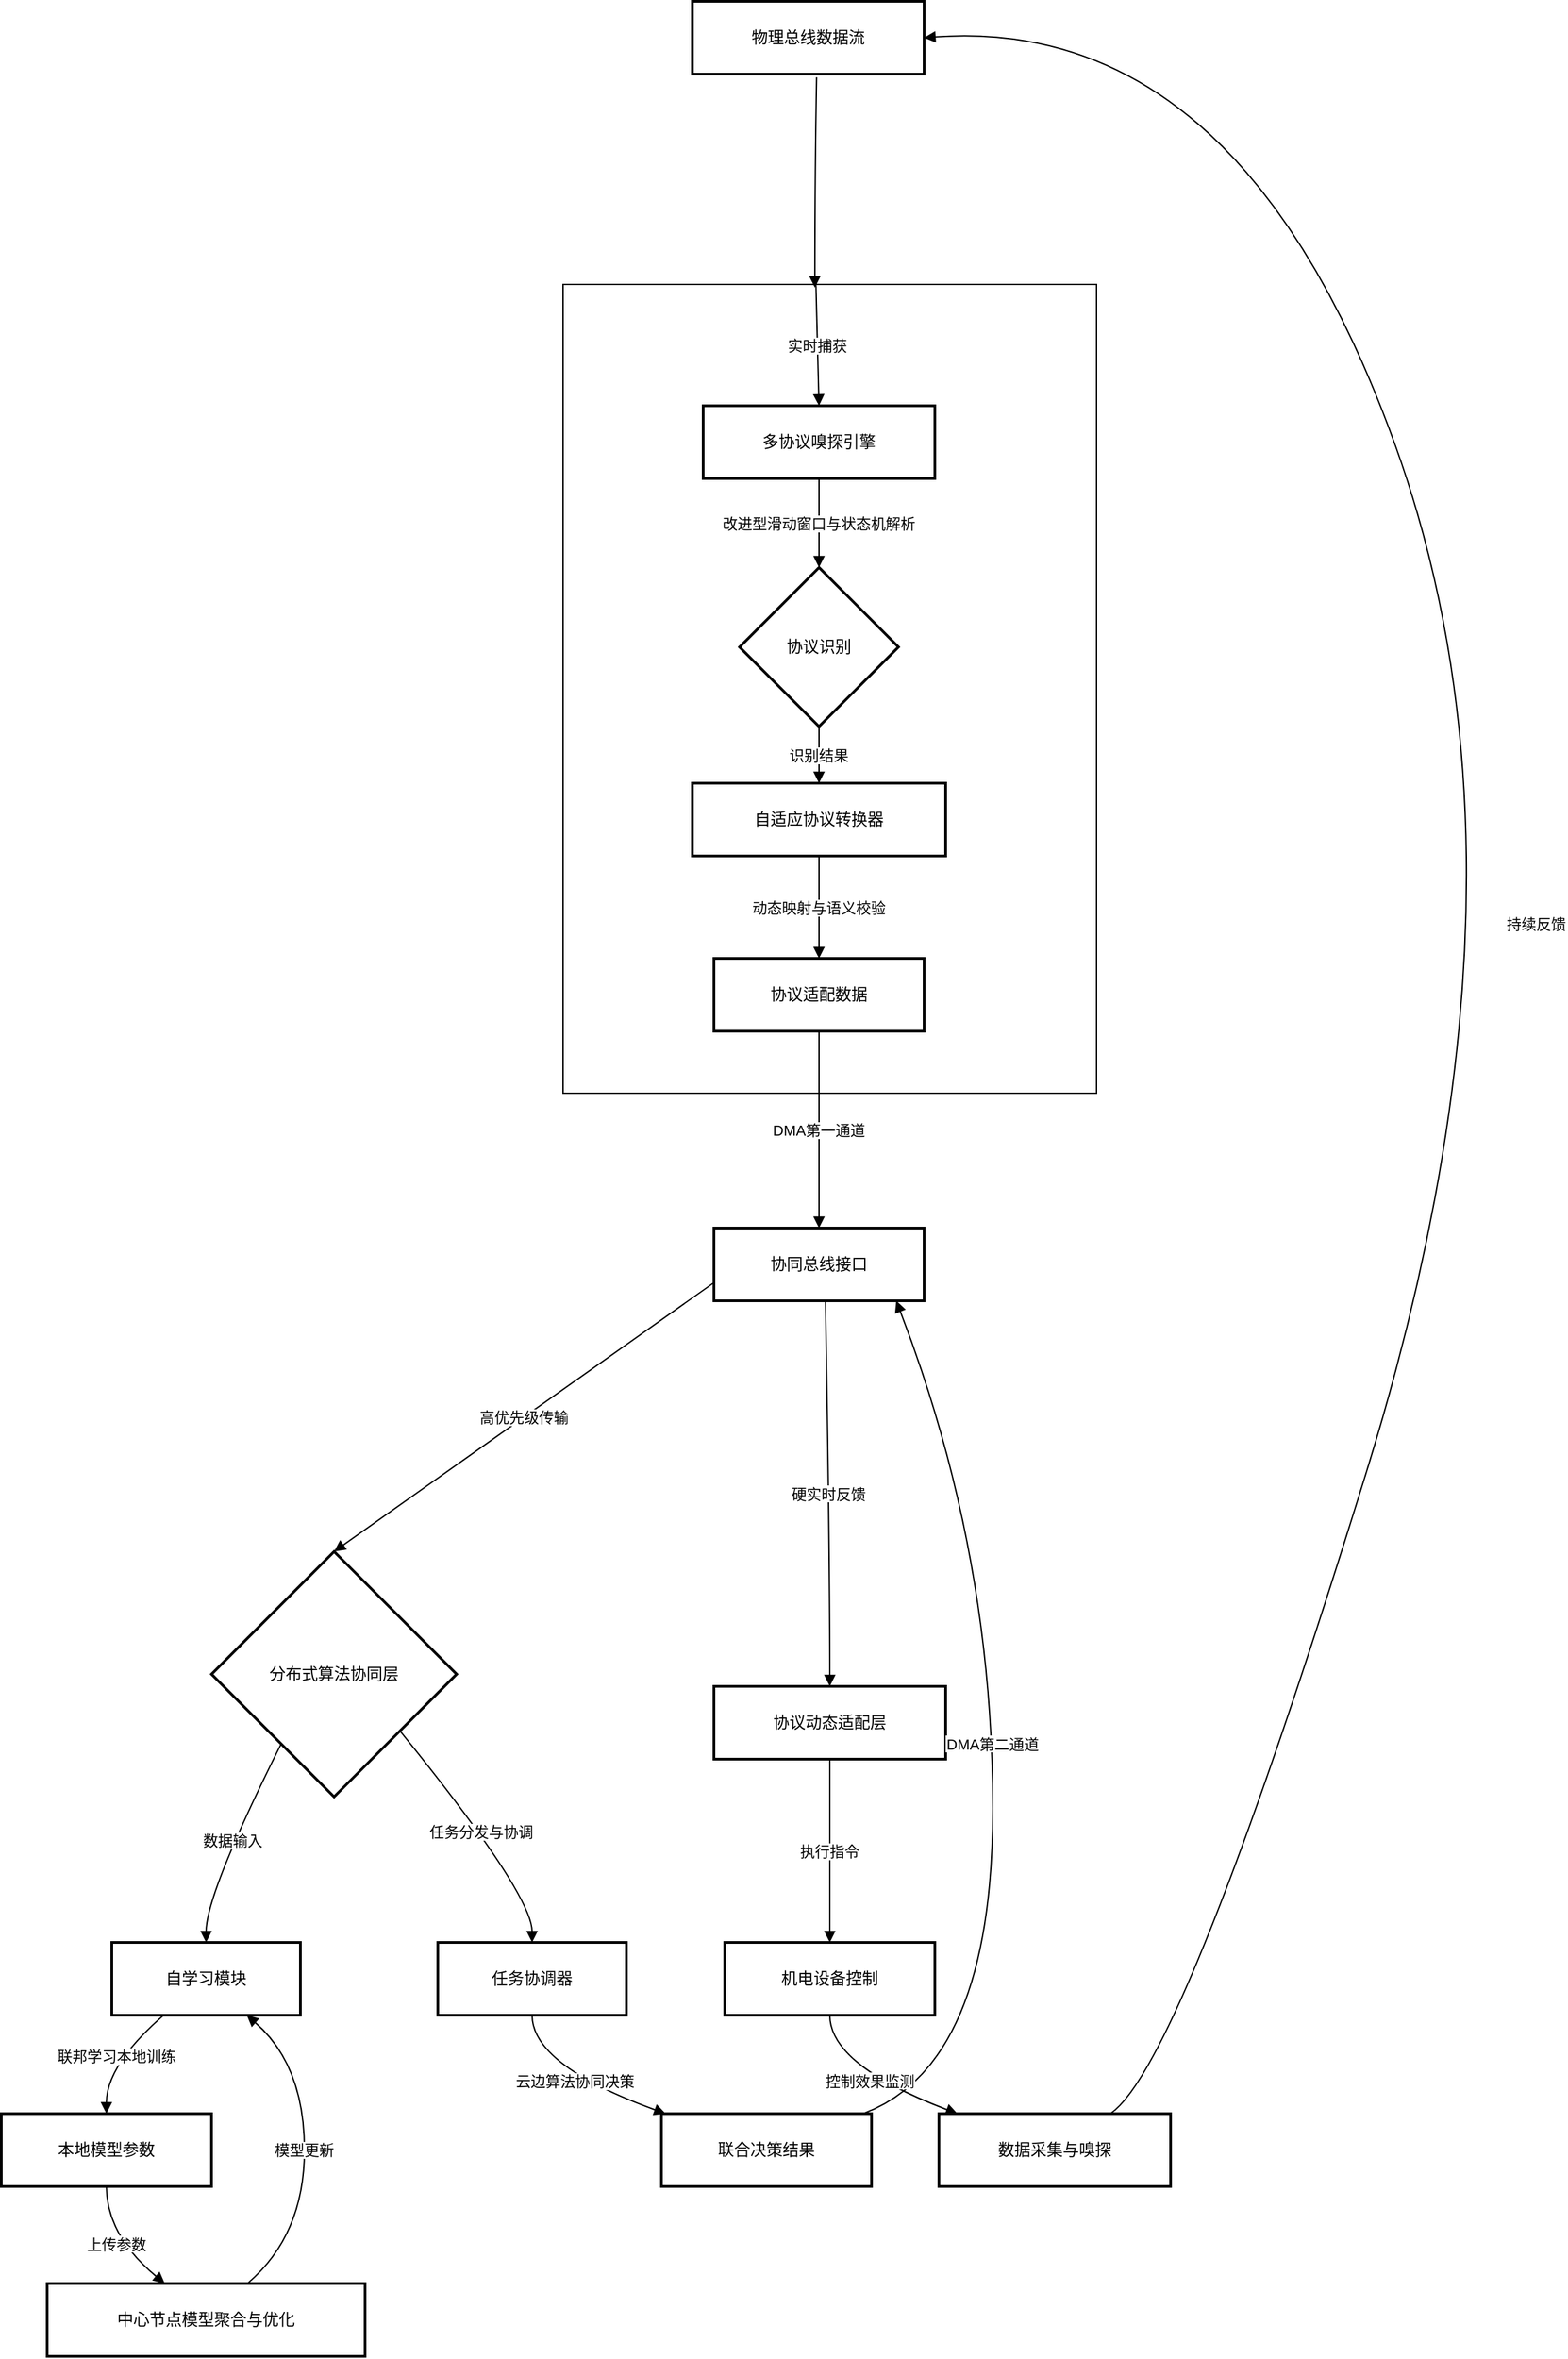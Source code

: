 <mxfile version="27.1.5">
  <diagram name="第 1 页" id="i4zDwKr-480T4ZqlYLz5">
    <mxGraphModel dx="1076" dy="619" grid="1" gridSize="10" guides="1" tooltips="1" connect="1" arrows="1" fold="1" page="1" pageScale="1" pageWidth="827" pageHeight="1169" math="0" shadow="0">
      <root>
        <mxCell id="0" />
        <mxCell id="1" parent="0" />
        <mxCell id="sWlQ1pEmlknpdHxI84hu-36" value="" style="rounded=0;whiteSpace=wrap;html=1;" vertex="1" parent="1">
          <mxGeometry x="647" y="320" width="396" height="600" as="geometry" />
        </mxCell>
        <mxCell id="sWlQ1pEmlknpdHxI84hu-2" value="物理总线数据流" style="whiteSpace=wrap;strokeWidth=2;" vertex="1" parent="1">
          <mxGeometry x="743" y="110" width="172" height="54" as="geometry" />
        </mxCell>
        <mxCell id="sWlQ1pEmlknpdHxI84hu-4" value="多协议嗅探引擎" style="whiteSpace=wrap;strokeWidth=2;" vertex="1" parent="1">
          <mxGeometry x="751" y="410" width="172" height="54" as="geometry" />
        </mxCell>
        <mxCell id="sWlQ1pEmlknpdHxI84hu-5" value="协议识别" style="rhombus;strokeWidth=2;whiteSpace=wrap;" vertex="1" parent="1">
          <mxGeometry x="778" y="530" width="118" height="118" as="geometry" />
        </mxCell>
        <mxCell id="sWlQ1pEmlknpdHxI84hu-6" value="自适应协议转换器" style="whiteSpace=wrap;strokeWidth=2;" vertex="1" parent="1">
          <mxGeometry x="743" y="690" width="188" height="54" as="geometry" />
        </mxCell>
        <mxCell id="sWlQ1pEmlknpdHxI84hu-7" value="协议适配数据" style="whiteSpace=wrap;strokeWidth=2;" vertex="1" parent="1">
          <mxGeometry x="759" y="820" width="156" height="54" as="geometry" />
        </mxCell>
        <mxCell id="sWlQ1pEmlknpdHxI84hu-8" value="协同总线接口" style="whiteSpace=wrap;strokeWidth=2;" vertex="1" parent="1">
          <mxGeometry x="759" y="1020" width="156" height="54" as="geometry" />
        </mxCell>
        <mxCell id="sWlQ1pEmlknpdHxI84hu-9" value="分布式算法协同层" style="rhombus;strokeWidth=2;whiteSpace=wrap;" vertex="1" parent="1">
          <mxGeometry x="386" y="1260" width="182" height="182" as="geometry" />
        </mxCell>
        <mxCell id="sWlQ1pEmlknpdHxI84hu-10" value="自学习模块" style="whiteSpace=wrap;strokeWidth=2;" vertex="1" parent="1">
          <mxGeometry x="312" y="1550" width="140" height="54" as="geometry" />
        </mxCell>
        <mxCell id="sWlQ1pEmlknpdHxI84hu-11" value="本地模型参数" style="whiteSpace=wrap;strokeWidth=2;" vertex="1" parent="1">
          <mxGeometry x="230" y="1677" width="156" height="54" as="geometry" />
        </mxCell>
        <mxCell id="sWlQ1pEmlknpdHxI84hu-12" value="中心节点模型聚合与优化" style="whiteSpace=wrap;strokeWidth=2;" vertex="1" parent="1">
          <mxGeometry x="264" y="1803" width="236" height="54" as="geometry" />
        </mxCell>
        <mxCell id="sWlQ1pEmlknpdHxI84hu-13" value="任务协调器" style="whiteSpace=wrap;strokeWidth=2;" vertex="1" parent="1">
          <mxGeometry x="554" y="1550" width="140" height="54" as="geometry" />
        </mxCell>
        <mxCell id="sWlQ1pEmlknpdHxI84hu-14" value="联合决策结果" style="whiteSpace=wrap;strokeWidth=2;" vertex="1" parent="1">
          <mxGeometry x="720" y="1677" width="156" height="54" as="geometry" />
        </mxCell>
        <mxCell id="sWlQ1pEmlknpdHxI84hu-15" value="协议动态适配层" style="whiteSpace=wrap;strokeWidth=2;" vertex="1" parent="1">
          <mxGeometry x="759" y="1360" width="172" height="54" as="geometry" />
        </mxCell>
        <mxCell id="sWlQ1pEmlknpdHxI84hu-16" value="机电设备控制" style="whiteSpace=wrap;strokeWidth=2;" vertex="1" parent="1">
          <mxGeometry x="767" y="1550" width="156" height="54" as="geometry" />
        </mxCell>
        <mxCell id="sWlQ1pEmlknpdHxI84hu-17" value="数据采集与嗅探" style="whiteSpace=wrap;strokeWidth=2;" vertex="1" parent="1">
          <mxGeometry x="926" y="1677" width="172" height="54" as="geometry" />
        </mxCell>
        <mxCell id="sWlQ1pEmlknpdHxI84hu-18" value="" style="curved=1;startArrow=none;endArrow=block;exitX=0.536;exitY=1.044;rounded=0;exitDx=0;exitDy=0;entryX=0.472;entryY=0.004;entryDx=0;entryDy=0;entryPerimeter=0;exitPerimeter=0;" edge="1" parent="1" source="sWlQ1pEmlknpdHxI84hu-2" target="sWlQ1pEmlknpdHxI84hu-36">
          <mxGeometry relative="1" as="geometry">
            <Array as="points">
              <mxPoint x="834" y="230" />
            </Array>
            <mxPoint x="843" y="130" as="sourcePoint" />
            <mxPoint x="850" y="310" as="targetPoint" />
          </mxGeometry>
        </mxCell>
        <mxCell id="sWlQ1pEmlknpdHxI84hu-19" value="实时捕获" style="curved=1;startArrow=none;endArrow=block;exitX=0.474;exitY=0.001;entryX=0.5;entryY=0.01;rounded=0;exitDx=0;exitDy=0;exitPerimeter=0;" edge="1" parent="1" source="sWlQ1pEmlknpdHxI84hu-36" target="sWlQ1pEmlknpdHxI84hu-4">
          <mxGeometry relative="1" as="geometry">
            <Array as="points" />
            <mxPoint x="833.0" y="510" as="sourcePoint" />
          </mxGeometry>
        </mxCell>
        <mxCell id="sWlQ1pEmlknpdHxI84hu-20" value="改进型滑动窗口与状态机解析" style="curved=1;startArrow=none;endArrow=block;exitX=0.5;exitY=1.01;entryX=0.5;entryY=0;rounded=0;" edge="1" parent="1" source="sWlQ1pEmlknpdHxI84hu-4" target="sWlQ1pEmlknpdHxI84hu-5">
          <mxGeometry relative="1" as="geometry">
            <Array as="points" />
          </mxGeometry>
        </mxCell>
        <mxCell id="sWlQ1pEmlknpdHxI84hu-21" value="识别结果" style="curved=1;startArrow=none;endArrow=block;exitX=0.5;exitY=1;entryX=0.5;entryY=0;rounded=0;" edge="1" parent="1" source="sWlQ1pEmlknpdHxI84hu-5" target="sWlQ1pEmlknpdHxI84hu-6">
          <mxGeometry relative="1" as="geometry">
            <Array as="points" />
          </mxGeometry>
        </mxCell>
        <mxCell id="sWlQ1pEmlknpdHxI84hu-22" value="动态映射与语义校验" style="curved=1;startArrow=none;endArrow=block;exitX=0.5;exitY=1;entryX=0.5;entryY=0;rounded=0;" edge="1" parent="1" source="sWlQ1pEmlknpdHxI84hu-6" target="sWlQ1pEmlknpdHxI84hu-7">
          <mxGeometry relative="1" as="geometry">
            <Array as="points" />
          </mxGeometry>
        </mxCell>
        <mxCell id="sWlQ1pEmlknpdHxI84hu-23" value="DMA第一通道" style="curved=1;startArrow=none;endArrow=block;exitX=0.5;exitY=1;entryX=0.5;entryY=-0.01;rounded=0;" edge="1" parent="1" source="sWlQ1pEmlknpdHxI84hu-7" target="sWlQ1pEmlknpdHxI84hu-8">
          <mxGeometry relative="1" as="geometry">
            <Array as="points" />
          </mxGeometry>
        </mxCell>
        <mxCell id="sWlQ1pEmlknpdHxI84hu-24" value="高优先级传输" style="curved=1;startArrow=none;endArrow=block;exitX=0;exitY=0.75;entryX=0.5;entryY=0;rounded=0;" edge="1" parent="1" source="sWlQ1pEmlknpdHxI84hu-8" target="sWlQ1pEmlknpdHxI84hu-9">
          <mxGeometry relative="1" as="geometry">
            <Array as="points">
              <mxPoint x="477" y="1260" />
            </Array>
          </mxGeometry>
        </mxCell>
        <mxCell id="sWlQ1pEmlknpdHxI84hu-25" value="数据输入" style="curved=1;startArrow=none;endArrow=block;exitX=0.12;exitY=1;entryX=0.5;entryY=0.01;rounded=0;" edge="1" parent="1" source="sWlQ1pEmlknpdHxI84hu-9" target="sWlQ1pEmlknpdHxI84hu-10">
          <mxGeometry relative="1" as="geometry">
            <Array as="points">
              <mxPoint x="382" y="1514" />
            </Array>
          </mxGeometry>
        </mxCell>
        <mxCell id="sWlQ1pEmlknpdHxI84hu-26" value="联邦学习本地训练" style="curved=1;startArrow=none;endArrow=block;exitX=0.27;exitY=1.01;entryX=0.5;entryY=0;rounded=0;" edge="1" parent="1" source="sWlQ1pEmlknpdHxI84hu-10" target="sWlQ1pEmlknpdHxI84hu-11">
          <mxGeometry relative="1" as="geometry">
            <Array as="points">
              <mxPoint x="308" y="1641" />
            </Array>
          </mxGeometry>
        </mxCell>
        <mxCell id="sWlQ1pEmlknpdHxI84hu-27" value="上传参数" style="curved=1;startArrow=none;endArrow=block;exitX=0.5;exitY=1;entryX=0.37;entryY=0;rounded=0;" edge="1" parent="1" source="sWlQ1pEmlknpdHxI84hu-11" target="sWlQ1pEmlknpdHxI84hu-12">
          <mxGeometry relative="1" as="geometry">
            <Array as="points">
              <mxPoint x="308" y="1767" />
            </Array>
          </mxGeometry>
        </mxCell>
        <mxCell id="sWlQ1pEmlknpdHxI84hu-28" value="模型更新" style="curved=1;startArrow=none;endArrow=block;exitX=0.63;exitY=0;entryX=0.72;entryY=1.01;rounded=0;" edge="1" parent="1" source="sWlQ1pEmlknpdHxI84hu-12" target="sWlQ1pEmlknpdHxI84hu-10">
          <mxGeometry relative="1" as="geometry">
            <Array as="points">
              <mxPoint x="455" y="1767" />
              <mxPoint x="455" y="1641" />
            </Array>
          </mxGeometry>
        </mxCell>
        <mxCell id="sWlQ1pEmlknpdHxI84hu-29" value="任务分发与协调" style="curved=1;startArrow=none;endArrow=block;exitX=1;exitY=0.93;entryX=0.5;entryY=0.01;rounded=0;" edge="1" parent="1" source="sWlQ1pEmlknpdHxI84hu-9" target="sWlQ1pEmlknpdHxI84hu-13">
          <mxGeometry relative="1" as="geometry">
            <Array as="points">
              <mxPoint x="624" y="1514" />
            </Array>
          </mxGeometry>
        </mxCell>
        <mxCell id="sWlQ1pEmlknpdHxI84hu-30" value="云边算法协同决策" style="curved=1;startArrow=none;endArrow=block;exitX=0.5;exitY=1.01;entryX=0.02;entryY=0;rounded=0;" edge="1" parent="1" source="sWlQ1pEmlknpdHxI84hu-13" target="sWlQ1pEmlknpdHxI84hu-14">
          <mxGeometry relative="1" as="geometry">
            <Array as="points">
              <mxPoint x="624" y="1641" />
            </Array>
          </mxGeometry>
        </mxCell>
        <mxCell id="sWlQ1pEmlknpdHxI84hu-31" value="DMA第二通道" style="curved=1;startArrow=none;endArrow=block;exitX=0.96;exitY=0;entryX=0.86;entryY=0.99;rounded=0;" edge="1" parent="1" source="sWlQ1pEmlknpdHxI84hu-14" target="sWlQ1pEmlknpdHxI84hu-8">
          <mxGeometry relative="1" as="geometry">
            <Array as="points">
              <mxPoint x="966" y="1641" />
              <mxPoint x="966" y="1260" />
            </Array>
          </mxGeometry>
        </mxCell>
        <mxCell id="sWlQ1pEmlknpdHxI84hu-32" value="硬实时反馈" style="curved=1;startArrow=none;endArrow=block;exitX=0.53;exitY=0.99;entryX=0.5;entryY=0;rounded=0;" edge="1" parent="1" source="sWlQ1pEmlknpdHxI84hu-8" target="sWlQ1pEmlknpdHxI84hu-15">
          <mxGeometry relative="1" as="geometry">
            <Array as="points">
              <mxPoint x="845" y="1260" />
            </Array>
          </mxGeometry>
        </mxCell>
        <mxCell id="sWlQ1pEmlknpdHxI84hu-33" value="执行指令" style="curved=1;startArrow=none;endArrow=block;exitX=0.5;exitY=1;entryX=0.5;entryY=0.01;rounded=0;" edge="1" parent="1" source="sWlQ1pEmlknpdHxI84hu-15" target="sWlQ1pEmlknpdHxI84hu-16">
          <mxGeometry relative="1" as="geometry">
            <Array as="points" />
          </mxGeometry>
        </mxCell>
        <mxCell id="sWlQ1pEmlknpdHxI84hu-34" value="控制效果监测" style="curved=1;startArrow=none;endArrow=block;exitX=0.5;exitY=1.01;entryX=0.08;entryY=0;rounded=0;" edge="1" parent="1" source="sWlQ1pEmlknpdHxI84hu-16" target="sWlQ1pEmlknpdHxI84hu-17">
          <mxGeometry relative="1" as="geometry">
            <Array as="points">
              <mxPoint x="845" y="1641" />
            </Array>
          </mxGeometry>
        </mxCell>
        <mxCell id="sWlQ1pEmlknpdHxI84hu-35" value="持续反馈" style="curved=1;startArrow=none;endArrow=block;exitX=0.74;exitY=0;entryX=1;entryY=0.5;rounded=0;entryDx=0;entryDy=0;" edge="1" parent="1" source="sWlQ1pEmlknpdHxI84hu-17" target="sWlQ1pEmlknpdHxI84hu-2">
          <mxGeometry relative="1" as="geometry">
            <Array as="points">
              <mxPoint x="1107" y="1641" />
              <mxPoint x="1380" y="760" />
              <mxPoint x="1150" y="120" />
            </Array>
          </mxGeometry>
        </mxCell>
      </root>
    </mxGraphModel>
  </diagram>
</mxfile>
